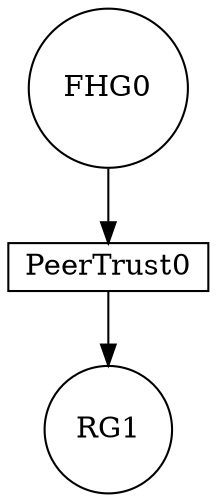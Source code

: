 digraph G {FHG0[shape=circle,label=FHG0];PeerTrust0[shape=rect,height=0.01,width=1, label=PeerTrust0];FHG0 -> PeerTrust0[label=""];RG1[shape=circle,label=RG1];PeerTrust0[shape=box];PeerTrust0 -> RG1[label=""];}